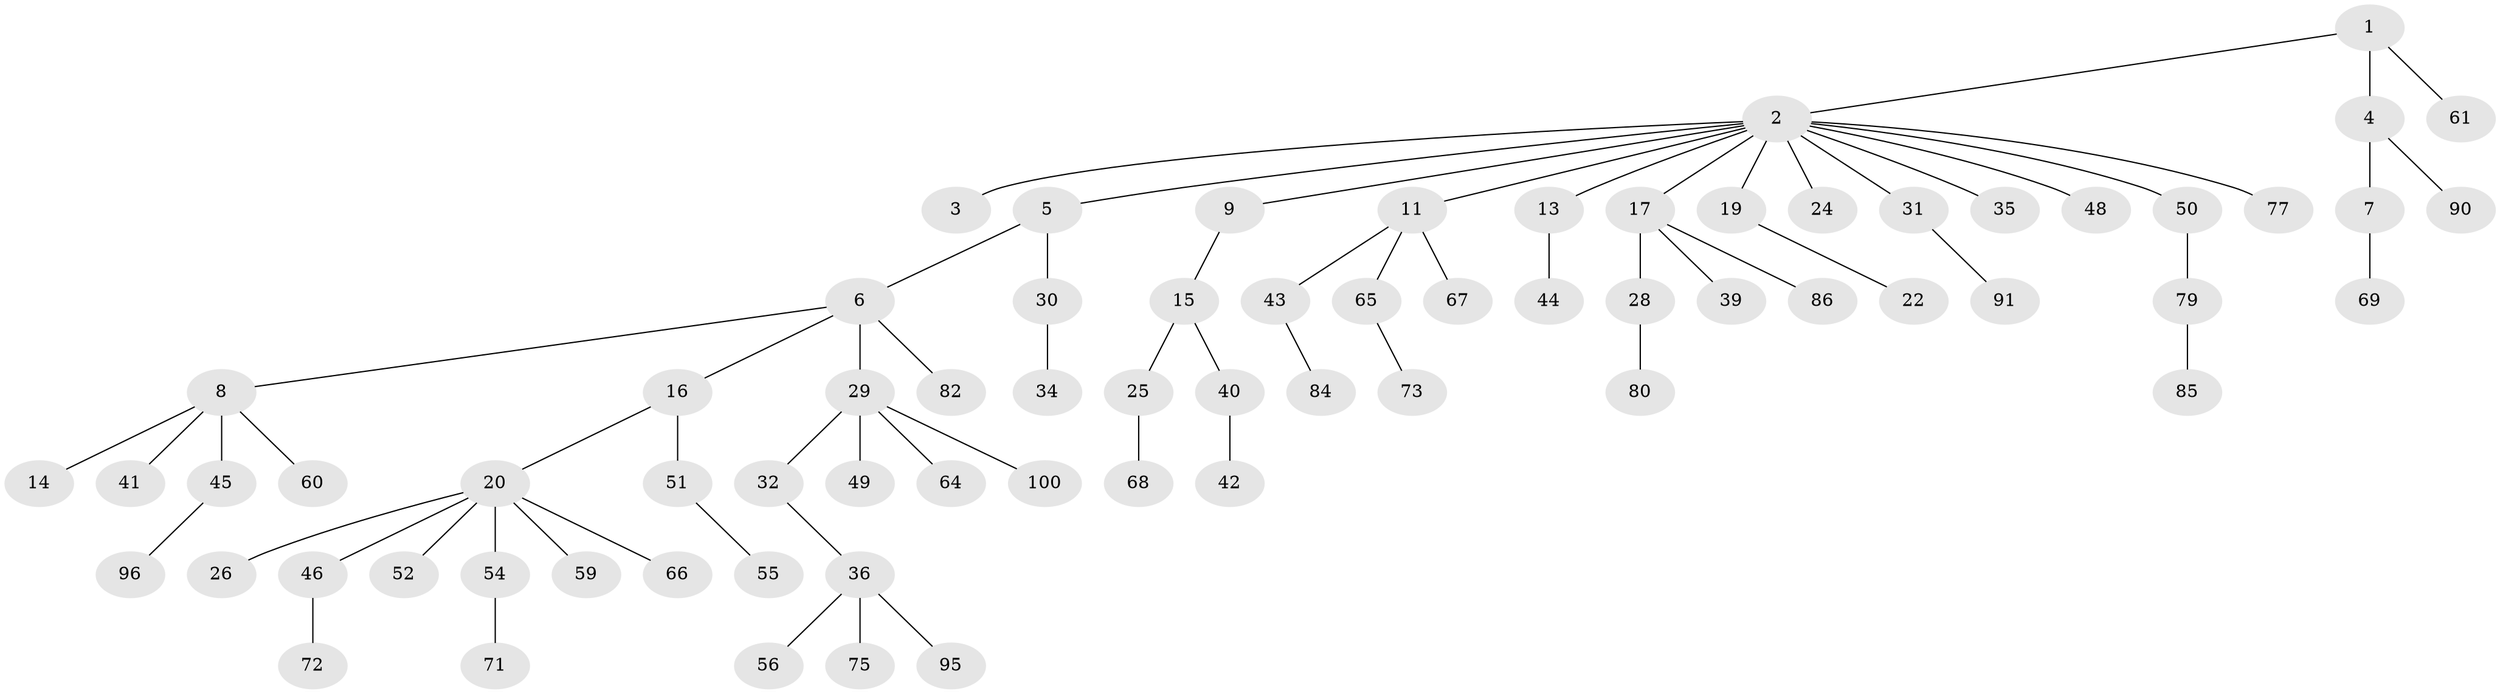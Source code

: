 // Generated by graph-tools (version 1.1) at 2025/24/03/03/25 07:24:06]
// undirected, 70 vertices, 69 edges
graph export_dot {
graph [start="1"]
  node [color=gray90,style=filled];
  1;
  2 [super="+10"];
  3 [super="+12"];
  4 [super="+76"];
  5 [super="+99"];
  6 [super="+21"];
  7 [super="+23"];
  8;
  9;
  11 [super="+27"];
  13;
  14 [super="+94"];
  15 [super="+92"];
  16 [super="+58"];
  17 [super="+18"];
  19 [super="+37"];
  20 [super="+38"];
  22;
  24;
  25 [super="+47"];
  26;
  28 [super="+63"];
  29 [super="+53"];
  30 [super="+33"];
  31;
  32;
  34;
  35;
  36 [super="+57"];
  39;
  40 [super="+74"];
  41 [super="+87"];
  42 [super="+70"];
  43 [super="+83"];
  44;
  45;
  46;
  48;
  49 [super="+93"];
  50;
  51 [super="+78"];
  52;
  54;
  55;
  56;
  59 [super="+97"];
  60 [super="+62"];
  61 [super="+98"];
  64;
  65 [super="+81"];
  66;
  67;
  68;
  69;
  71;
  72 [super="+89"];
  73;
  75;
  77;
  79;
  80;
  82 [super="+88"];
  84;
  85;
  86;
  90;
  91;
  95;
  96;
  100;
  1 -- 2;
  1 -- 4;
  1 -- 61;
  2 -- 3;
  2 -- 5;
  2 -- 9;
  2 -- 13;
  2 -- 17;
  2 -- 24;
  2 -- 50;
  2 -- 77;
  2 -- 48;
  2 -- 35;
  2 -- 19;
  2 -- 11;
  2 -- 31;
  4 -- 7;
  4 -- 90;
  5 -- 6;
  5 -- 30;
  6 -- 8;
  6 -- 16;
  6 -- 29;
  6 -- 82;
  7 -- 69;
  8 -- 14;
  8 -- 41;
  8 -- 45;
  8 -- 60;
  9 -- 15;
  11 -- 43;
  11 -- 65;
  11 -- 67;
  13 -- 44;
  15 -- 25;
  15 -- 40;
  16 -- 20;
  16 -- 51;
  17 -- 39;
  17 -- 86;
  17 -- 28;
  19 -- 22;
  20 -- 26;
  20 -- 46;
  20 -- 52;
  20 -- 54;
  20 -- 66;
  20 -- 59;
  25 -- 68;
  28 -- 80;
  29 -- 32;
  29 -- 49;
  29 -- 64;
  29 -- 100;
  30 -- 34;
  31 -- 91;
  32 -- 36;
  36 -- 56;
  36 -- 75;
  36 -- 95;
  40 -- 42;
  43 -- 84;
  45 -- 96;
  46 -- 72;
  50 -- 79;
  51 -- 55;
  54 -- 71;
  65 -- 73;
  79 -- 85;
}
